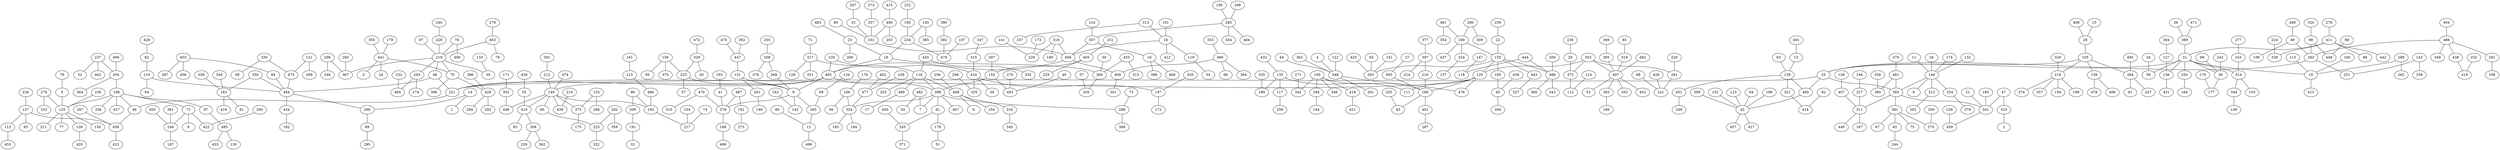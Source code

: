 graph ErdRen500_m1200_BFS {
221;
48;
465;
120;
46;
25;
460;
365;
105;
31;
283;
458;
188;
476;
155;
111;
186;
303;
19;
149;
9;
398;
235;
456;
219;
484;
110;
473;
266;
350;
94;
434;
228;
367;
70;
76;
293;
463;
35;
97;
318;
18;
331;
409;
307;
424;
116;
7;
61;
288;
467;
324;
152;
378;
142;
233;
131;
265;
268;
410;
474;
373;
212;
90;
446;
192;
439;
23;
234;
369;
372;
497;
291;
100;
393;
43;
216;
401;
135;
185;
263;
169;
488;
443;
22;
348;
125;
87;
336;
72;
204;
427;
157;
423;
267;
251;
486;
98;
49;
59;
136;
250;
389;
36;
10;
314;
411;
28;
138;
218;
264;
481;
381;
148;
311;
341;
42;
139;
63;
451;
13;
321;
123;
84;
457;
196;
399;
102;
417;
459;
21;
165;
47;
167;
407;
440;
227;
174;
132;
312;
11;
0;
254;
26;
62;
275;
75;
67;
370;
380;
247;
81;
495;
326;
159;
198;
374;
357;
478;
406;
408;
15;
278;
86;
442;
328;
103;
344;
243;
115;
413;
160;
289;
99;
242;
177;
38;
471;
164;
431;
127;
34;
449;
199;
320;
448;
438;
404;
281;
349;
143;
230;
113;
93;
364;
496;
237;
248;
8;
422;
485;
211;
5;
276;
77;
236;
126;
150;
4;
122;
44;
363;
201;
259;
327;
360;
444;
343;
200;
437;
461;
280;
334;
425;
65;
151;
45;
117;
432;
189;
287;
397;
220;
27;
342;
294;
418;
346;
226;
241;
53;
383;
352;
452;
492;
395;
319;
29;
112;
205;
455;
30;
195;
145;
479;
483;
306;
210;
217;
96;
466;
302;
223;
391;
175;
153;
83;
308;
55;
208;
12;
69;
261;
447;
57;
156;
329;
162;
470;
41;
168;
487;
493;
405;
297;
477;
183;
106;
184;
73;
368;
178;
245;
482;
317;
489;
445;
333;
468;
310;
39;
325;
197;
16;
124;
285;
301;
480;
33;
337;
60;
400;
313;
101;
412;
119;
229;
180;
133;
279;
78;
274;
494;
490;
396;
429;
441;
260;
296;
240;
182;
403;
163;
14;
89;
330;
121;
82;
64;
428;
269;
58;
295;
1;
91;
416;
340;
358;
387;
206;
246;
3;
24;
355;
179;
292;
386;
284;
232;
173;
141;
54;
257;
203;
415;
272;
207;
353;
384;
66;
454;
190;
464;
298;
388;
469;
435;
172;
299;
347;
6;
256;
154;
316;
332;
17;
128;
71;
351;
50;
371;
450;
51;
56;
176;
402;
109;
231;
225;
40;
270;
181;
499;
193;
315;
20;
472;
95;
375;
392;
475;
146;
134;
498;
80;
255;
376;
430;
239;
362;
286;
282;
322;
171;
215;
209;
104;
74;
382;
107;
385;
222;
213;
37;
114;
238;
85;
366;
166;
68;
426;
421;
144;
271;
214;
377;
335;
258;
394;
436;
137;
309;
354;
118;
420;
253;
79;
130;
433;
290;
361;
305;
187;
52;
462;
453;
339;
108;
419;
88;
304;
170;
262;
277;
140;
224;
356;
300;
244;
379;
202;
194;
158;
323;
129;
414;
491;
249;
92;
2;
252;
147;
390;
191;
161;
359;
273;
345;
32;
48 -- 221;
465 -- 221;
120 -- 221;
221 -- 46;
25 -- 221;
25 -- 460;
25 -- 365;
105 -- 25;
31 -- 25;
283 -- 25;
46 -- 458;
188 -- 46;
120 -- 476;
155 -- 120;
120 -- 111;
120 -- 186;
303 -- 120;
19 -- 465;
465 -- 149;
465 -- 9;
465 -- 398;
235 -- 465;
456 -- 465;
219 -- 48;
48 -- 484;
110 -- 484;
473 -- 484;
484 -- 266;
350 -- 484;
94 -- 484;
484 -- 434;
228 -- 219;
219 -- 367;
219 -- 70;
76 -- 219;
219 -- 293;
463 -- 219;
219 -- 35;
97 -- 219;
318 -- 456;
18 -- 456;
331 -- 456;
456 -- 409;
307 -- 456;
235 -- 424;
116 -- 398;
398 -- 7;
398 -- 61;
398 -- 288;
398 -- 467;
398 -- 324;
152 -- 398;
9 -- 378;
9 -- 142;
233 -- 9;
131 -- 9;
9 -- 265;
268 -- 9;
149 -- 410;
474 -- 149;
149 -- 373;
212 -- 149;
149 -- 90;
149 -- 446;
149 -- 192;
149 -- 439;
23 -- 19;
234 -- 19;
19 -- 369;
303 -- 372;
303 -- 497;
303 -- 291;
100 -- 186;
393 -- 186;
186 -- 43;
216 -- 186;
186 -- 401;
135 -- 111;
155 -- 185;
155 -- 263;
169 -- 155;
155 -- 488;
155 -- 443;
22 -- 155;
348 -- 476;
188 -- 125;
188 -- 87;
188 -- 336;
188 -- 72;
204 -- 188;
188 -- 427;
157 -- 458;
458 -- 423;
267 -- 458;
283 -- 251;
486 -- 283;
98 -- 283;
49 -- 283;
31 -- 59;
31 -- 136;
31 -- 250;
389 -- 31;
31 -- 36;
31 -- 10;
31 -- 314;
411 -- 31;
28 -- 105;
105 -- 138;
105 -- 218;
105 -- 264;
481 -- 365;
365 -- 381;
148 -- 365;
365 -- 311;
365 -- 341;
460 -- 42;
139 -- 460;
63 -- 139;
139 -- 451;
13 -- 139;
139 -- 321;
123 -- 42;
84 -- 42;
42 -- 457;
196 -- 42;
399 -- 42;
102 -- 42;
42 -- 417;
341 -- 459;
21 -- 341;
165 -- 341;
47 -- 341;
311 -- 167;
407 -- 311;
311 -- 440;
227 -- 311;
174 -- 148;
132 -- 148;
148 -- 312;
11 -- 148;
148 -- 0;
148 -- 254;
26 -- 148;
381 -- 62;
381 -- 275;
381 -- 75;
381 -- 67;
370 -- 481;
481 -- 380;
264 -- 247;
264 -- 81;
495 -- 264;
326 -- 218;
218 -- 159;
218 -- 198;
218 -- 374;
218 -- 357;
138 -- 478;
138 -- 406;
408 -- 28;
15 -- 28;
278 -- 411;
411 -- 86;
411 -- 442;
411 -- 328;
314 -- 103;
314 -- 344;
243 -- 314;
115 -- 10;
10 -- 413;
160 -- 10;
289 -- 10;
99 -- 36;
242 -- 36;
36 -- 177;
38 -- 389;
471 -- 389;
250 -- 164;
136 -- 431;
127 -- 136;
34 -- 59;
449 -- 49;
49 -- 199;
320 -- 98;
98 -- 448;
486 -- 438;
404 -- 486;
486 -- 281;
486 -- 349;
143 -- 251;
230 -- 157;
157 -- 113;
157 -- 93;
204 -- 364;
496 -- 204;
237 -- 204;
72 -- 248;
72 -- 8;
72 -- 422;
87 -- 485;
125 -- 211;
5 -- 125;
276 -- 125;
125 -- 77;
236 -- 125;
125 -- 126;
125 -- 150;
4 -- 348;
122 -- 348;
44 -- 348;
363 -- 348;
348 -- 201;
259 -- 22;
443 -- 327;
488 -- 360;
444 -- 488;
488 -- 343;
200 -- 488;
169 -- 437;
461 -- 169;
280 -- 169;
169 -- 334;
425 -- 263;
65 -- 263;
151 -- 263;
185 -- 45;
135 -- 117;
432 -- 135;
135 -- 189;
401 -- 287;
397 -- 216;
220 -- 43;
27 -- 393;
100 -- 342;
100 -- 294;
100 -- 418;
100 -- 346;
226 -- 291;
291 -- 241;
497 -- 53;
497 -- 383;
497 -- 352;
497 -- 452;
492 -- 497;
395 -- 497;
319 -- 497;
29 -- 372;
372 -- 112;
369 -- 205;
455 -- 369;
30 -- 369;
195 -- 234;
145 -- 234;
234 -- 479;
483 -- 23;
23 -- 306;
210 -- 439;
192 -- 217;
96 -- 192;
466 -- 192;
302 -- 446;
90 -- 223;
391 -- 212;
373 -- 175;
153 -- 373;
410 -- 83;
410 -- 308;
55 -- 410;
208 -- 268;
265 -- 12;
69 -- 265;
131 -- 261;
447 -- 131;
233 -- 57;
156 -- 233;
329 -- 233;
162 -- 142;
470 -- 378;
41 -- 378;
378 -- 168;
487 -- 378;
152 -- 493;
405 -- 152;
297 -- 152;
477 -- 324;
324 -- 183;
106 -- 324;
324 -- 184;
73 -- 288;
288 -- 368;
61 -- 178;
61 -- 245;
482 -- 7;
317 -- 116;
116 -- 489;
445 -- 116;
116 -- 333;
116 -- 468;
310 -- 424;
424 -- 39;
424 -- 325;
424 -- 197;
307 -- 16;
124 -- 307;
285 -- 307;
409 -- 301;
480 -- 409;
33 -- 331;
337 -- 331;
60 -- 331;
400 -- 331;
313 -- 18;
101 -- 18;
18 -- 412;
18 -- 119;
318 -- 229;
318 -- 180;
133 -- 35;
279 -- 463;
463 -- 78;
293 -- 274;
293 -- 494;
76 -- 490;
70 -- 396;
70 -- 429;
441 -- 70;
260 -- 367;
296 -- 367;
240 -- 228;
434 -- 182;
403 -- 94;
350 -- 163;
14 -- 266;
266 -- 89;
330 -- 473;
121 -- 473;
82 -- 110;
110 -- 64;
428 -- 82;
121 -- 269;
330 -- 58;
89 -- 295;
14 -- 1;
163 -- 91;
163 -- 416;
340 -- 163;
358 -- 163;
403 -- 387;
403 -- 206;
296 -- 246;
441 -- 3;
441 -- 24;
355 -- 441;
179 -- 441;
429 -- 292;
386 -- 429;
429 -- 284;
232 -- 494;
173 -- 229;
141 -- 229;
119 -- 54;
313 -- 257;
400 -- 203;
415 -- 400;
272 -- 337;
207 -- 33;
353 -- 480;
480 -- 384;
480 -- 66;
285 -- 454;
190 -- 285;
285 -- 464;
298 -- 285;
16 -- 388;
16 -- 469;
435 -- 197;
197 -- 172;
299 -- 325;
347 -- 310;
468 -- 6;
256 -- 468;
468 -- 154;
468 -- 316;
445 -- 332;
489 -- 17;
317 -- 128;
71 -- 317;
317 -- 351;
482 -- 50;
245 -- 371;
450 -- 245;
178 -- 51;
106 -- 56;
176 -- 106;
402 -- 477;
109 -- 477;
231 -- 405;
405 -- 225;
40 -- 493;
270 -- 493;
487 -- 181;
168 -- 499;
193 -- 41;
470 -- 315;
329 -- 20;
472 -- 329;
156 -- 95;
156 -- 375;
392 -- 447;
475 -- 447;
261 -- 146;
134 -- 69;
12 -- 498;
80 -- 12;
255 -- 208;
208 -- 376;
430 -- 55;
308 -- 239;
308 -- 362;
153 -- 286;
282 -- 223;
223 -- 322;
171 -- 302;
215 -- 466;
96 -- 209;
104 -- 217;
74 -- 217;
382 -- 479;
107 -- 479;
145 -- 385;
222 -- 195;
455 -- 213;
37 -- 205;
114 -- 112;
238 -- 29;
85 -- 319;
366 -- 395;
383 -- 166;
68 -- 241;
426 -- 241;
418 -- 421;
294 -- 144;
271 -- 342;
397 -- 214;
377 -- 397;
335 -- 189;
117 -- 258;
45 -- 394;
436 -- 45;
334 -- 137;
280 -- 309;
461 -- 354;
444 -- 118;
126 -- 420;
276 -- 253;
79 -- 5;
485 -- 130;
485 -- 433;
290 -- 422;
361 -- 248;
305 -- 248;
248 -- 187;
237 -- 52;
237 -- 462;
113 -- 453;
143 -- 339;
281 -- 108;
438 -- 419;
88 -- 448;
304 -- 127;
170 -- 177;
289 -- 262;
277 -- 243;
344 -- 140;
224 -- 328;
356 -- 380;
300 -- 275;
62 -- 244;
254 -- 379;
312 -- 202;
194 -- 227;
158 -- 407;
47 -- 323;
129 -- 459;
321 -- 414;
491 -- 13;
451 -- 249;
92 -- 414;
323 -- 2;
252 -- 419;
147 -- 118;
390 -- 382;
209 -- 191;
161 -- 215;
282 -- 359;
181 -- 273;
316 -- 345;
191 -- 32;
}